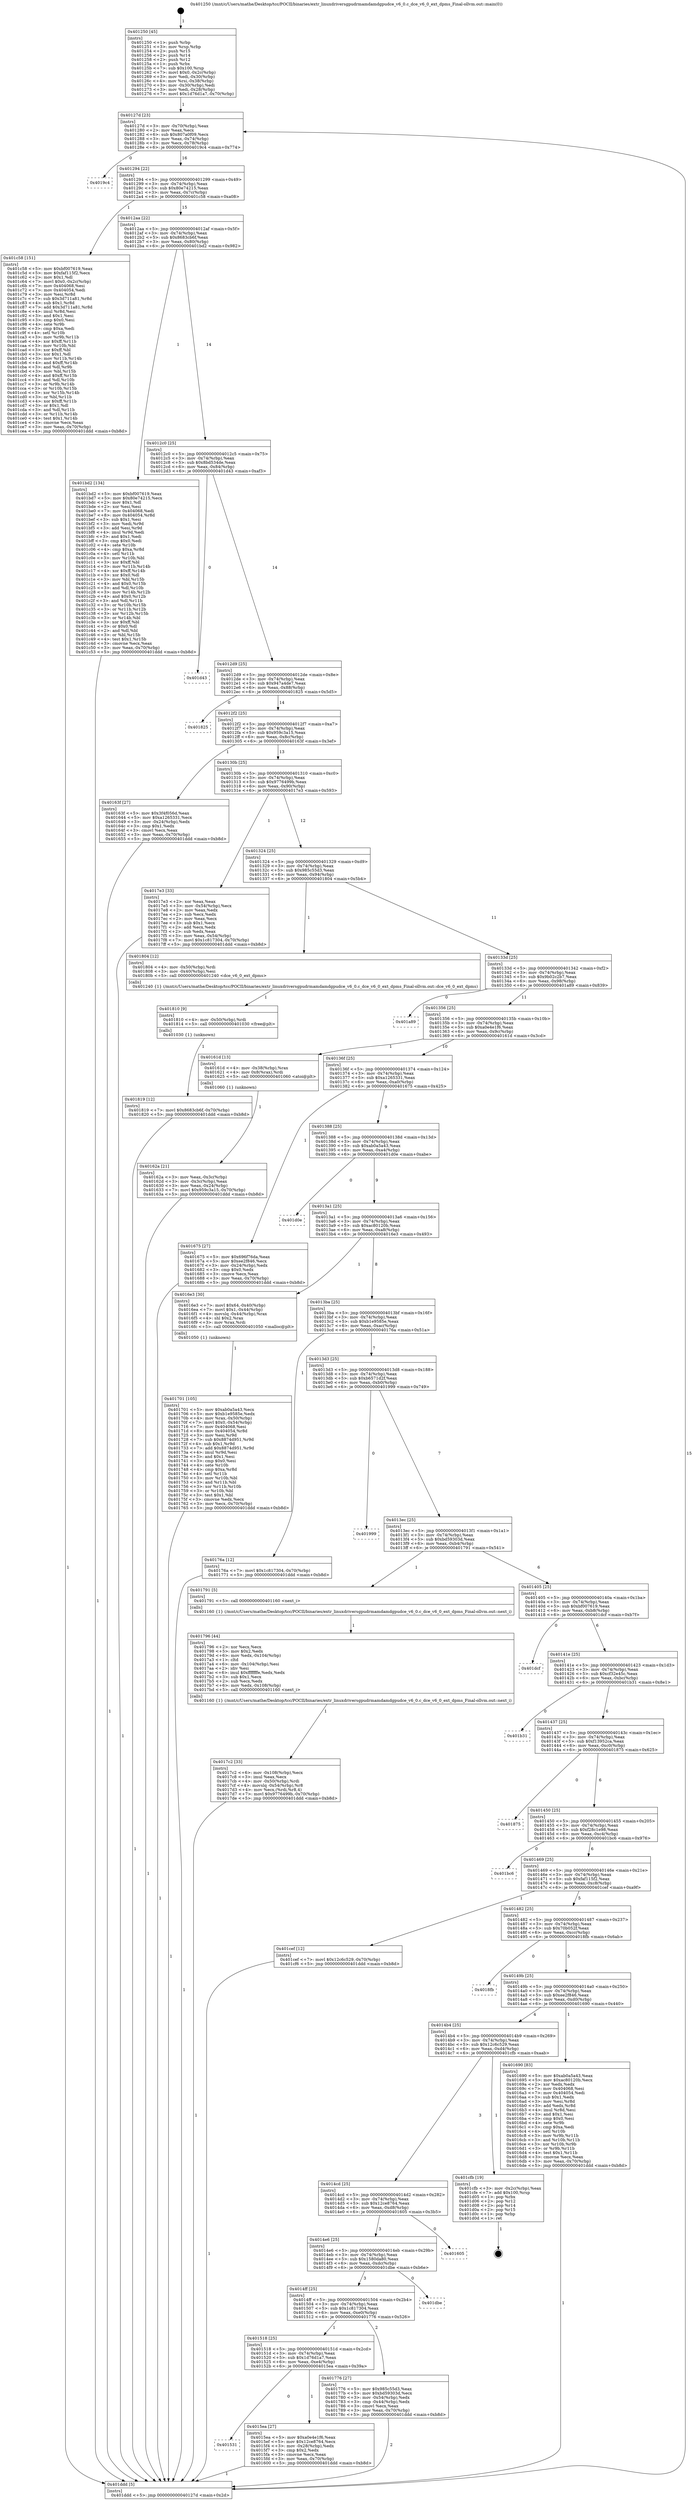 digraph "0x401250" {
  label = "0x401250 (/mnt/c/Users/mathe/Desktop/tcc/POCII/binaries/extr_linuxdriversgpudrmamdamdgpudce_v6_0.c_dce_v6_0_ext_dpms_Final-ollvm.out::main(0))"
  labelloc = "t"
  node[shape=record]

  Entry [label="",width=0.3,height=0.3,shape=circle,fillcolor=black,style=filled]
  "0x40127d" [label="{
     0x40127d [23]\l
     | [instrs]\l
     &nbsp;&nbsp;0x40127d \<+3\>: mov -0x70(%rbp),%eax\l
     &nbsp;&nbsp;0x401280 \<+2\>: mov %eax,%ecx\l
     &nbsp;&nbsp;0x401282 \<+6\>: sub $0x807a0f09,%ecx\l
     &nbsp;&nbsp;0x401288 \<+3\>: mov %eax,-0x74(%rbp)\l
     &nbsp;&nbsp;0x40128b \<+3\>: mov %ecx,-0x78(%rbp)\l
     &nbsp;&nbsp;0x40128e \<+6\>: je 00000000004019c4 \<main+0x774\>\l
  }"]
  "0x4019c4" [label="{
     0x4019c4\l
  }", style=dashed]
  "0x401294" [label="{
     0x401294 [22]\l
     | [instrs]\l
     &nbsp;&nbsp;0x401294 \<+5\>: jmp 0000000000401299 \<main+0x49\>\l
     &nbsp;&nbsp;0x401299 \<+3\>: mov -0x74(%rbp),%eax\l
     &nbsp;&nbsp;0x40129c \<+5\>: sub $0x80e74215,%eax\l
     &nbsp;&nbsp;0x4012a1 \<+3\>: mov %eax,-0x7c(%rbp)\l
     &nbsp;&nbsp;0x4012a4 \<+6\>: je 0000000000401c58 \<main+0xa08\>\l
  }"]
  Exit [label="",width=0.3,height=0.3,shape=circle,fillcolor=black,style=filled,peripheries=2]
  "0x401c58" [label="{
     0x401c58 [151]\l
     | [instrs]\l
     &nbsp;&nbsp;0x401c58 \<+5\>: mov $0xbf007619,%eax\l
     &nbsp;&nbsp;0x401c5d \<+5\>: mov $0xfaf115f2,%ecx\l
     &nbsp;&nbsp;0x401c62 \<+2\>: mov $0x1,%dl\l
     &nbsp;&nbsp;0x401c64 \<+7\>: movl $0x0,-0x2c(%rbp)\l
     &nbsp;&nbsp;0x401c6b \<+7\>: mov 0x404068,%esi\l
     &nbsp;&nbsp;0x401c72 \<+7\>: mov 0x404054,%edi\l
     &nbsp;&nbsp;0x401c79 \<+3\>: mov %esi,%r8d\l
     &nbsp;&nbsp;0x401c7c \<+7\>: sub $0x3d711a81,%r8d\l
     &nbsp;&nbsp;0x401c83 \<+4\>: sub $0x1,%r8d\l
     &nbsp;&nbsp;0x401c87 \<+7\>: add $0x3d711a81,%r8d\l
     &nbsp;&nbsp;0x401c8e \<+4\>: imul %r8d,%esi\l
     &nbsp;&nbsp;0x401c92 \<+3\>: and $0x1,%esi\l
     &nbsp;&nbsp;0x401c95 \<+3\>: cmp $0x0,%esi\l
     &nbsp;&nbsp;0x401c98 \<+4\>: sete %r9b\l
     &nbsp;&nbsp;0x401c9c \<+3\>: cmp $0xa,%edi\l
     &nbsp;&nbsp;0x401c9f \<+4\>: setl %r10b\l
     &nbsp;&nbsp;0x401ca3 \<+3\>: mov %r9b,%r11b\l
     &nbsp;&nbsp;0x401ca6 \<+4\>: xor $0xff,%r11b\l
     &nbsp;&nbsp;0x401caa \<+3\>: mov %r10b,%bl\l
     &nbsp;&nbsp;0x401cad \<+3\>: xor $0xff,%bl\l
     &nbsp;&nbsp;0x401cb0 \<+3\>: xor $0x1,%dl\l
     &nbsp;&nbsp;0x401cb3 \<+3\>: mov %r11b,%r14b\l
     &nbsp;&nbsp;0x401cb6 \<+4\>: and $0xff,%r14b\l
     &nbsp;&nbsp;0x401cba \<+3\>: and %dl,%r9b\l
     &nbsp;&nbsp;0x401cbd \<+3\>: mov %bl,%r15b\l
     &nbsp;&nbsp;0x401cc0 \<+4\>: and $0xff,%r15b\l
     &nbsp;&nbsp;0x401cc4 \<+3\>: and %dl,%r10b\l
     &nbsp;&nbsp;0x401cc7 \<+3\>: or %r9b,%r14b\l
     &nbsp;&nbsp;0x401cca \<+3\>: or %r10b,%r15b\l
     &nbsp;&nbsp;0x401ccd \<+3\>: xor %r15b,%r14b\l
     &nbsp;&nbsp;0x401cd0 \<+3\>: or %bl,%r11b\l
     &nbsp;&nbsp;0x401cd3 \<+4\>: xor $0xff,%r11b\l
     &nbsp;&nbsp;0x401cd7 \<+3\>: or $0x1,%dl\l
     &nbsp;&nbsp;0x401cda \<+3\>: and %dl,%r11b\l
     &nbsp;&nbsp;0x401cdd \<+3\>: or %r11b,%r14b\l
     &nbsp;&nbsp;0x401ce0 \<+4\>: test $0x1,%r14b\l
     &nbsp;&nbsp;0x401ce4 \<+3\>: cmovne %ecx,%eax\l
     &nbsp;&nbsp;0x401ce7 \<+3\>: mov %eax,-0x70(%rbp)\l
     &nbsp;&nbsp;0x401cea \<+5\>: jmp 0000000000401ddd \<main+0xb8d\>\l
  }"]
  "0x4012aa" [label="{
     0x4012aa [22]\l
     | [instrs]\l
     &nbsp;&nbsp;0x4012aa \<+5\>: jmp 00000000004012af \<main+0x5f\>\l
     &nbsp;&nbsp;0x4012af \<+3\>: mov -0x74(%rbp),%eax\l
     &nbsp;&nbsp;0x4012b2 \<+5\>: sub $0x8683cb6f,%eax\l
     &nbsp;&nbsp;0x4012b7 \<+3\>: mov %eax,-0x80(%rbp)\l
     &nbsp;&nbsp;0x4012ba \<+6\>: je 0000000000401bd2 \<main+0x982\>\l
  }"]
  "0x401819" [label="{
     0x401819 [12]\l
     | [instrs]\l
     &nbsp;&nbsp;0x401819 \<+7\>: movl $0x8683cb6f,-0x70(%rbp)\l
     &nbsp;&nbsp;0x401820 \<+5\>: jmp 0000000000401ddd \<main+0xb8d\>\l
  }"]
  "0x401bd2" [label="{
     0x401bd2 [134]\l
     | [instrs]\l
     &nbsp;&nbsp;0x401bd2 \<+5\>: mov $0xbf007619,%eax\l
     &nbsp;&nbsp;0x401bd7 \<+5\>: mov $0x80e74215,%ecx\l
     &nbsp;&nbsp;0x401bdc \<+2\>: mov $0x1,%dl\l
     &nbsp;&nbsp;0x401bde \<+2\>: xor %esi,%esi\l
     &nbsp;&nbsp;0x401be0 \<+7\>: mov 0x404068,%edi\l
     &nbsp;&nbsp;0x401be7 \<+8\>: mov 0x404054,%r8d\l
     &nbsp;&nbsp;0x401bef \<+3\>: sub $0x1,%esi\l
     &nbsp;&nbsp;0x401bf2 \<+3\>: mov %edi,%r9d\l
     &nbsp;&nbsp;0x401bf5 \<+3\>: add %esi,%r9d\l
     &nbsp;&nbsp;0x401bf8 \<+4\>: imul %r9d,%edi\l
     &nbsp;&nbsp;0x401bfc \<+3\>: and $0x1,%edi\l
     &nbsp;&nbsp;0x401bff \<+3\>: cmp $0x0,%edi\l
     &nbsp;&nbsp;0x401c02 \<+4\>: sete %r10b\l
     &nbsp;&nbsp;0x401c06 \<+4\>: cmp $0xa,%r8d\l
     &nbsp;&nbsp;0x401c0a \<+4\>: setl %r11b\l
     &nbsp;&nbsp;0x401c0e \<+3\>: mov %r10b,%bl\l
     &nbsp;&nbsp;0x401c11 \<+3\>: xor $0xff,%bl\l
     &nbsp;&nbsp;0x401c14 \<+3\>: mov %r11b,%r14b\l
     &nbsp;&nbsp;0x401c17 \<+4\>: xor $0xff,%r14b\l
     &nbsp;&nbsp;0x401c1b \<+3\>: xor $0x0,%dl\l
     &nbsp;&nbsp;0x401c1e \<+3\>: mov %bl,%r15b\l
     &nbsp;&nbsp;0x401c21 \<+4\>: and $0x0,%r15b\l
     &nbsp;&nbsp;0x401c25 \<+3\>: and %dl,%r10b\l
     &nbsp;&nbsp;0x401c28 \<+3\>: mov %r14b,%r12b\l
     &nbsp;&nbsp;0x401c2b \<+4\>: and $0x0,%r12b\l
     &nbsp;&nbsp;0x401c2f \<+3\>: and %dl,%r11b\l
     &nbsp;&nbsp;0x401c32 \<+3\>: or %r10b,%r15b\l
     &nbsp;&nbsp;0x401c35 \<+3\>: or %r11b,%r12b\l
     &nbsp;&nbsp;0x401c38 \<+3\>: xor %r12b,%r15b\l
     &nbsp;&nbsp;0x401c3b \<+3\>: or %r14b,%bl\l
     &nbsp;&nbsp;0x401c3e \<+3\>: xor $0xff,%bl\l
     &nbsp;&nbsp;0x401c41 \<+3\>: or $0x0,%dl\l
     &nbsp;&nbsp;0x401c44 \<+2\>: and %dl,%bl\l
     &nbsp;&nbsp;0x401c46 \<+3\>: or %bl,%r15b\l
     &nbsp;&nbsp;0x401c49 \<+4\>: test $0x1,%r15b\l
     &nbsp;&nbsp;0x401c4d \<+3\>: cmovne %ecx,%eax\l
     &nbsp;&nbsp;0x401c50 \<+3\>: mov %eax,-0x70(%rbp)\l
     &nbsp;&nbsp;0x401c53 \<+5\>: jmp 0000000000401ddd \<main+0xb8d\>\l
  }"]
  "0x4012c0" [label="{
     0x4012c0 [25]\l
     | [instrs]\l
     &nbsp;&nbsp;0x4012c0 \<+5\>: jmp 00000000004012c5 \<main+0x75\>\l
     &nbsp;&nbsp;0x4012c5 \<+3\>: mov -0x74(%rbp),%eax\l
     &nbsp;&nbsp;0x4012c8 \<+5\>: sub $0x8bd534de,%eax\l
     &nbsp;&nbsp;0x4012cd \<+6\>: mov %eax,-0x84(%rbp)\l
     &nbsp;&nbsp;0x4012d3 \<+6\>: je 0000000000401d43 \<main+0xaf3\>\l
  }"]
  "0x401810" [label="{
     0x401810 [9]\l
     | [instrs]\l
     &nbsp;&nbsp;0x401810 \<+4\>: mov -0x50(%rbp),%rdi\l
     &nbsp;&nbsp;0x401814 \<+5\>: call 0000000000401030 \<free@plt\>\l
     | [calls]\l
     &nbsp;&nbsp;0x401030 \{1\} (unknown)\l
  }"]
  "0x401d43" [label="{
     0x401d43\l
  }", style=dashed]
  "0x4012d9" [label="{
     0x4012d9 [25]\l
     | [instrs]\l
     &nbsp;&nbsp;0x4012d9 \<+5\>: jmp 00000000004012de \<main+0x8e\>\l
     &nbsp;&nbsp;0x4012de \<+3\>: mov -0x74(%rbp),%eax\l
     &nbsp;&nbsp;0x4012e1 \<+5\>: sub $0x947a4de7,%eax\l
     &nbsp;&nbsp;0x4012e6 \<+6\>: mov %eax,-0x88(%rbp)\l
     &nbsp;&nbsp;0x4012ec \<+6\>: je 0000000000401825 \<main+0x5d5\>\l
  }"]
  "0x4017c2" [label="{
     0x4017c2 [33]\l
     | [instrs]\l
     &nbsp;&nbsp;0x4017c2 \<+6\>: mov -0x108(%rbp),%ecx\l
     &nbsp;&nbsp;0x4017c8 \<+3\>: imul %eax,%ecx\l
     &nbsp;&nbsp;0x4017cb \<+4\>: mov -0x50(%rbp),%rdi\l
     &nbsp;&nbsp;0x4017cf \<+4\>: movslq -0x54(%rbp),%r8\l
     &nbsp;&nbsp;0x4017d3 \<+4\>: mov %ecx,(%rdi,%r8,4)\l
     &nbsp;&nbsp;0x4017d7 \<+7\>: movl $0x9776499b,-0x70(%rbp)\l
     &nbsp;&nbsp;0x4017de \<+5\>: jmp 0000000000401ddd \<main+0xb8d\>\l
  }"]
  "0x401825" [label="{
     0x401825\l
  }", style=dashed]
  "0x4012f2" [label="{
     0x4012f2 [25]\l
     | [instrs]\l
     &nbsp;&nbsp;0x4012f2 \<+5\>: jmp 00000000004012f7 \<main+0xa7\>\l
     &nbsp;&nbsp;0x4012f7 \<+3\>: mov -0x74(%rbp),%eax\l
     &nbsp;&nbsp;0x4012fa \<+5\>: sub $0x959c3a15,%eax\l
     &nbsp;&nbsp;0x4012ff \<+6\>: mov %eax,-0x8c(%rbp)\l
     &nbsp;&nbsp;0x401305 \<+6\>: je 000000000040163f \<main+0x3ef\>\l
  }"]
  "0x401796" [label="{
     0x401796 [44]\l
     | [instrs]\l
     &nbsp;&nbsp;0x401796 \<+2\>: xor %ecx,%ecx\l
     &nbsp;&nbsp;0x401798 \<+5\>: mov $0x2,%edx\l
     &nbsp;&nbsp;0x40179d \<+6\>: mov %edx,-0x104(%rbp)\l
     &nbsp;&nbsp;0x4017a3 \<+1\>: cltd\l
     &nbsp;&nbsp;0x4017a4 \<+6\>: mov -0x104(%rbp),%esi\l
     &nbsp;&nbsp;0x4017aa \<+2\>: idiv %esi\l
     &nbsp;&nbsp;0x4017ac \<+6\>: imul $0xfffffffe,%edx,%edx\l
     &nbsp;&nbsp;0x4017b2 \<+3\>: sub $0x1,%ecx\l
     &nbsp;&nbsp;0x4017b5 \<+2\>: sub %ecx,%edx\l
     &nbsp;&nbsp;0x4017b7 \<+6\>: mov %edx,-0x108(%rbp)\l
     &nbsp;&nbsp;0x4017bd \<+5\>: call 0000000000401160 \<next_i\>\l
     | [calls]\l
     &nbsp;&nbsp;0x401160 \{1\} (/mnt/c/Users/mathe/Desktop/tcc/POCII/binaries/extr_linuxdriversgpudrmamdamdgpudce_v6_0.c_dce_v6_0_ext_dpms_Final-ollvm.out::next_i)\l
  }"]
  "0x40163f" [label="{
     0x40163f [27]\l
     | [instrs]\l
     &nbsp;&nbsp;0x40163f \<+5\>: mov $0x3f4f056d,%eax\l
     &nbsp;&nbsp;0x401644 \<+5\>: mov $0xa1265331,%ecx\l
     &nbsp;&nbsp;0x401649 \<+3\>: mov -0x24(%rbp),%edx\l
     &nbsp;&nbsp;0x40164c \<+3\>: cmp $0x1,%edx\l
     &nbsp;&nbsp;0x40164f \<+3\>: cmovl %ecx,%eax\l
     &nbsp;&nbsp;0x401652 \<+3\>: mov %eax,-0x70(%rbp)\l
     &nbsp;&nbsp;0x401655 \<+5\>: jmp 0000000000401ddd \<main+0xb8d\>\l
  }"]
  "0x40130b" [label="{
     0x40130b [25]\l
     | [instrs]\l
     &nbsp;&nbsp;0x40130b \<+5\>: jmp 0000000000401310 \<main+0xc0\>\l
     &nbsp;&nbsp;0x401310 \<+3\>: mov -0x74(%rbp),%eax\l
     &nbsp;&nbsp;0x401313 \<+5\>: sub $0x9776499b,%eax\l
     &nbsp;&nbsp;0x401318 \<+6\>: mov %eax,-0x90(%rbp)\l
     &nbsp;&nbsp;0x40131e \<+6\>: je 00000000004017e3 \<main+0x593\>\l
  }"]
  "0x401701" [label="{
     0x401701 [105]\l
     | [instrs]\l
     &nbsp;&nbsp;0x401701 \<+5\>: mov $0xab0a5a43,%ecx\l
     &nbsp;&nbsp;0x401706 \<+5\>: mov $0xb1e9585e,%edx\l
     &nbsp;&nbsp;0x40170b \<+4\>: mov %rax,-0x50(%rbp)\l
     &nbsp;&nbsp;0x40170f \<+7\>: movl $0x0,-0x54(%rbp)\l
     &nbsp;&nbsp;0x401716 \<+7\>: mov 0x404068,%esi\l
     &nbsp;&nbsp;0x40171d \<+8\>: mov 0x404054,%r8d\l
     &nbsp;&nbsp;0x401725 \<+3\>: mov %esi,%r9d\l
     &nbsp;&nbsp;0x401728 \<+7\>: sub $0x8874d951,%r9d\l
     &nbsp;&nbsp;0x40172f \<+4\>: sub $0x1,%r9d\l
     &nbsp;&nbsp;0x401733 \<+7\>: add $0x8874d951,%r9d\l
     &nbsp;&nbsp;0x40173a \<+4\>: imul %r9d,%esi\l
     &nbsp;&nbsp;0x40173e \<+3\>: and $0x1,%esi\l
     &nbsp;&nbsp;0x401741 \<+3\>: cmp $0x0,%esi\l
     &nbsp;&nbsp;0x401744 \<+4\>: sete %r10b\l
     &nbsp;&nbsp;0x401748 \<+4\>: cmp $0xa,%r8d\l
     &nbsp;&nbsp;0x40174c \<+4\>: setl %r11b\l
     &nbsp;&nbsp;0x401750 \<+3\>: mov %r10b,%bl\l
     &nbsp;&nbsp;0x401753 \<+3\>: and %r11b,%bl\l
     &nbsp;&nbsp;0x401756 \<+3\>: xor %r11b,%r10b\l
     &nbsp;&nbsp;0x401759 \<+3\>: or %r10b,%bl\l
     &nbsp;&nbsp;0x40175c \<+3\>: test $0x1,%bl\l
     &nbsp;&nbsp;0x40175f \<+3\>: cmovne %edx,%ecx\l
     &nbsp;&nbsp;0x401762 \<+3\>: mov %ecx,-0x70(%rbp)\l
     &nbsp;&nbsp;0x401765 \<+5\>: jmp 0000000000401ddd \<main+0xb8d\>\l
  }"]
  "0x4017e3" [label="{
     0x4017e3 [33]\l
     | [instrs]\l
     &nbsp;&nbsp;0x4017e3 \<+2\>: xor %eax,%eax\l
     &nbsp;&nbsp;0x4017e5 \<+3\>: mov -0x54(%rbp),%ecx\l
     &nbsp;&nbsp;0x4017e8 \<+2\>: mov %eax,%edx\l
     &nbsp;&nbsp;0x4017ea \<+2\>: sub %ecx,%edx\l
     &nbsp;&nbsp;0x4017ec \<+2\>: mov %eax,%ecx\l
     &nbsp;&nbsp;0x4017ee \<+3\>: sub $0x1,%ecx\l
     &nbsp;&nbsp;0x4017f1 \<+2\>: add %ecx,%edx\l
     &nbsp;&nbsp;0x4017f3 \<+2\>: sub %edx,%eax\l
     &nbsp;&nbsp;0x4017f5 \<+3\>: mov %eax,-0x54(%rbp)\l
     &nbsp;&nbsp;0x4017f8 \<+7\>: movl $0x1c817304,-0x70(%rbp)\l
     &nbsp;&nbsp;0x4017ff \<+5\>: jmp 0000000000401ddd \<main+0xb8d\>\l
  }"]
  "0x401324" [label="{
     0x401324 [25]\l
     | [instrs]\l
     &nbsp;&nbsp;0x401324 \<+5\>: jmp 0000000000401329 \<main+0xd9\>\l
     &nbsp;&nbsp;0x401329 \<+3\>: mov -0x74(%rbp),%eax\l
     &nbsp;&nbsp;0x40132c \<+5\>: sub $0x985c55d3,%eax\l
     &nbsp;&nbsp;0x401331 \<+6\>: mov %eax,-0x94(%rbp)\l
     &nbsp;&nbsp;0x401337 \<+6\>: je 0000000000401804 \<main+0x5b4\>\l
  }"]
  "0x40162a" [label="{
     0x40162a [21]\l
     | [instrs]\l
     &nbsp;&nbsp;0x40162a \<+3\>: mov %eax,-0x3c(%rbp)\l
     &nbsp;&nbsp;0x40162d \<+3\>: mov -0x3c(%rbp),%eax\l
     &nbsp;&nbsp;0x401630 \<+3\>: mov %eax,-0x24(%rbp)\l
     &nbsp;&nbsp;0x401633 \<+7\>: movl $0x959c3a15,-0x70(%rbp)\l
     &nbsp;&nbsp;0x40163a \<+5\>: jmp 0000000000401ddd \<main+0xb8d\>\l
  }"]
  "0x401804" [label="{
     0x401804 [12]\l
     | [instrs]\l
     &nbsp;&nbsp;0x401804 \<+4\>: mov -0x50(%rbp),%rdi\l
     &nbsp;&nbsp;0x401808 \<+3\>: mov -0x40(%rbp),%esi\l
     &nbsp;&nbsp;0x40180b \<+5\>: call 0000000000401240 \<dce_v6_0_ext_dpms\>\l
     | [calls]\l
     &nbsp;&nbsp;0x401240 \{1\} (/mnt/c/Users/mathe/Desktop/tcc/POCII/binaries/extr_linuxdriversgpudrmamdamdgpudce_v6_0.c_dce_v6_0_ext_dpms_Final-ollvm.out::dce_v6_0_ext_dpms)\l
  }"]
  "0x40133d" [label="{
     0x40133d [25]\l
     | [instrs]\l
     &nbsp;&nbsp;0x40133d \<+5\>: jmp 0000000000401342 \<main+0xf2\>\l
     &nbsp;&nbsp;0x401342 \<+3\>: mov -0x74(%rbp),%eax\l
     &nbsp;&nbsp;0x401345 \<+5\>: sub $0x9b02c2b7,%eax\l
     &nbsp;&nbsp;0x40134a \<+6\>: mov %eax,-0x98(%rbp)\l
     &nbsp;&nbsp;0x401350 \<+6\>: je 0000000000401a89 \<main+0x839\>\l
  }"]
  "0x401250" [label="{
     0x401250 [45]\l
     | [instrs]\l
     &nbsp;&nbsp;0x401250 \<+1\>: push %rbp\l
     &nbsp;&nbsp;0x401251 \<+3\>: mov %rsp,%rbp\l
     &nbsp;&nbsp;0x401254 \<+2\>: push %r15\l
     &nbsp;&nbsp;0x401256 \<+2\>: push %r14\l
     &nbsp;&nbsp;0x401258 \<+2\>: push %r12\l
     &nbsp;&nbsp;0x40125a \<+1\>: push %rbx\l
     &nbsp;&nbsp;0x40125b \<+7\>: sub $0x100,%rsp\l
     &nbsp;&nbsp;0x401262 \<+7\>: movl $0x0,-0x2c(%rbp)\l
     &nbsp;&nbsp;0x401269 \<+3\>: mov %edi,-0x30(%rbp)\l
     &nbsp;&nbsp;0x40126c \<+4\>: mov %rsi,-0x38(%rbp)\l
     &nbsp;&nbsp;0x401270 \<+3\>: mov -0x30(%rbp),%edi\l
     &nbsp;&nbsp;0x401273 \<+3\>: mov %edi,-0x28(%rbp)\l
     &nbsp;&nbsp;0x401276 \<+7\>: movl $0x1d76d1a7,-0x70(%rbp)\l
  }"]
  "0x401a89" [label="{
     0x401a89\l
  }", style=dashed]
  "0x401356" [label="{
     0x401356 [25]\l
     | [instrs]\l
     &nbsp;&nbsp;0x401356 \<+5\>: jmp 000000000040135b \<main+0x10b\>\l
     &nbsp;&nbsp;0x40135b \<+3\>: mov -0x74(%rbp),%eax\l
     &nbsp;&nbsp;0x40135e \<+5\>: sub $0xa0e4e1f6,%eax\l
     &nbsp;&nbsp;0x401363 \<+6\>: mov %eax,-0x9c(%rbp)\l
     &nbsp;&nbsp;0x401369 \<+6\>: je 000000000040161d \<main+0x3cd\>\l
  }"]
  "0x401ddd" [label="{
     0x401ddd [5]\l
     | [instrs]\l
     &nbsp;&nbsp;0x401ddd \<+5\>: jmp 000000000040127d \<main+0x2d\>\l
  }"]
  "0x40161d" [label="{
     0x40161d [13]\l
     | [instrs]\l
     &nbsp;&nbsp;0x40161d \<+4\>: mov -0x38(%rbp),%rax\l
     &nbsp;&nbsp;0x401621 \<+4\>: mov 0x8(%rax),%rdi\l
     &nbsp;&nbsp;0x401625 \<+5\>: call 0000000000401060 \<atoi@plt\>\l
     | [calls]\l
     &nbsp;&nbsp;0x401060 \{1\} (unknown)\l
  }"]
  "0x40136f" [label="{
     0x40136f [25]\l
     | [instrs]\l
     &nbsp;&nbsp;0x40136f \<+5\>: jmp 0000000000401374 \<main+0x124\>\l
     &nbsp;&nbsp;0x401374 \<+3\>: mov -0x74(%rbp),%eax\l
     &nbsp;&nbsp;0x401377 \<+5\>: sub $0xa1265331,%eax\l
     &nbsp;&nbsp;0x40137c \<+6\>: mov %eax,-0xa0(%rbp)\l
     &nbsp;&nbsp;0x401382 \<+6\>: je 0000000000401675 \<main+0x425\>\l
  }"]
  "0x401531" [label="{
     0x401531\l
  }", style=dashed]
  "0x401675" [label="{
     0x401675 [27]\l
     | [instrs]\l
     &nbsp;&nbsp;0x401675 \<+5\>: mov $0x696f76da,%eax\l
     &nbsp;&nbsp;0x40167a \<+5\>: mov $0xee2f846,%ecx\l
     &nbsp;&nbsp;0x40167f \<+3\>: mov -0x24(%rbp),%edx\l
     &nbsp;&nbsp;0x401682 \<+3\>: cmp $0x0,%edx\l
     &nbsp;&nbsp;0x401685 \<+3\>: cmove %ecx,%eax\l
     &nbsp;&nbsp;0x401688 \<+3\>: mov %eax,-0x70(%rbp)\l
     &nbsp;&nbsp;0x40168b \<+5\>: jmp 0000000000401ddd \<main+0xb8d\>\l
  }"]
  "0x401388" [label="{
     0x401388 [25]\l
     | [instrs]\l
     &nbsp;&nbsp;0x401388 \<+5\>: jmp 000000000040138d \<main+0x13d\>\l
     &nbsp;&nbsp;0x40138d \<+3\>: mov -0x74(%rbp),%eax\l
     &nbsp;&nbsp;0x401390 \<+5\>: sub $0xab0a5a43,%eax\l
     &nbsp;&nbsp;0x401395 \<+6\>: mov %eax,-0xa4(%rbp)\l
     &nbsp;&nbsp;0x40139b \<+6\>: je 0000000000401d0e \<main+0xabe\>\l
  }"]
  "0x4015ea" [label="{
     0x4015ea [27]\l
     | [instrs]\l
     &nbsp;&nbsp;0x4015ea \<+5\>: mov $0xa0e4e1f6,%eax\l
     &nbsp;&nbsp;0x4015ef \<+5\>: mov $0x12ce8764,%ecx\l
     &nbsp;&nbsp;0x4015f4 \<+3\>: mov -0x28(%rbp),%edx\l
     &nbsp;&nbsp;0x4015f7 \<+3\>: cmp $0x2,%edx\l
     &nbsp;&nbsp;0x4015fa \<+3\>: cmovne %ecx,%eax\l
     &nbsp;&nbsp;0x4015fd \<+3\>: mov %eax,-0x70(%rbp)\l
     &nbsp;&nbsp;0x401600 \<+5\>: jmp 0000000000401ddd \<main+0xb8d\>\l
  }"]
  "0x401d0e" [label="{
     0x401d0e\l
  }", style=dashed]
  "0x4013a1" [label="{
     0x4013a1 [25]\l
     | [instrs]\l
     &nbsp;&nbsp;0x4013a1 \<+5\>: jmp 00000000004013a6 \<main+0x156\>\l
     &nbsp;&nbsp;0x4013a6 \<+3\>: mov -0x74(%rbp),%eax\l
     &nbsp;&nbsp;0x4013a9 \<+5\>: sub $0xac80120b,%eax\l
     &nbsp;&nbsp;0x4013ae \<+6\>: mov %eax,-0xa8(%rbp)\l
     &nbsp;&nbsp;0x4013b4 \<+6\>: je 00000000004016e3 \<main+0x493\>\l
  }"]
  "0x401518" [label="{
     0x401518 [25]\l
     | [instrs]\l
     &nbsp;&nbsp;0x401518 \<+5\>: jmp 000000000040151d \<main+0x2cd\>\l
     &nbsp;&nbsp;0x40151d \<+3\>: mov -0x74(%rbp),%eax\l
     &nbsp;&nbsp;0x401520 \<+5\>: sub $0x1d76d1a7,%eax\l
     &nbsp;&nbsp;0x401525 \<+6\>: mov %eax,-0xe4(%rbp)\l
     &nbsp;&nbsp;0x40152b \<+6\>: je 00000000004015ea \<main+0x39a\>\l
  }"]
  "0x4016e3" [label="{
     0x4016e3 [30]\l
     | [instrs]\l
     &nbsp;&nbsp;0x4016e3 \<+7\>: movl $0x64,-0x40(%rbp)\l
     &nbsp;&nbsp;0x4016ea \<+7\>: movl $0x1,-0x44(%rbp)\l
     &nbsp;&nbsp;0x4016f1 \<+4\>: movslq -0x44(%rbp),%rax\l
     &nbsp;&nbsp;0x4016f5 \<+4\>: shl $0x2,%rax\l
     &nbsp;&nbsp;0x4016f9 \<+3\>: mov %rax,%rdi\l
     &nbsp;&nbsp;0x4016fc \<+5\>: call 0000000000401050 \<malloc@plt\>\l
     | [calls]\l
     &nbsp;&nbsp;0x401050 \{1\} (unknown)\l
  }"]
  "0x4013ba" [label="{
     0x4013ba [25]\l
     | [instrs]\l
     &nbsp;&nbsp;0x4013ba \<+5\>: jmp 00000000004013bf \<main+0x16f\>\l
     &nbsp;&nbsp;0x4013bf \<+3\>: mov -0x74(%rbp),%eax\l
     &nbsp;&nbsp;0x4013c2 \<+5\>: sub $0xb1e9585e,%eax\l
     &nbsp;&nbsp;0x4013c7 \<+6\>: mov %eax,-0xac(%rbp)\l
     &nbsp;&nbsp;0x4013cd \<+6\>: je 000000000040176a \<main+0x51a\>\l
  }"]
  "0x401776" [label="{
     0x401776 [27]\l
     | [instrs]\l
     &nbsp;&nbsp;0x401776 \<+5\>: mov $0x985c55d3,%eax\l
     &nbsp;&nbsp;0x40177b \<+5\>: mov $0xbd59303d,%ecx\l
     &nbsp;&nbsp;0x401780 \<+3\>: mov -0x54(%rbp),%edx\l
     &nbsp;&nbsp;0x401783 \<+3\>: cmp -0x44(%rbp),%edx\l
     &nbsp;&nbsp;0x401786 \<+3\>: cmovl %ecx,%eax\l
     &nbsp;&nbsp;0x401789 \<+3\>: mov %eax,-0x70(%rbp)\l
     &nbsp;&nbsp;0x40178c \<+5\>: jmp 0000000000401ddd \<main+0xb8d\>\l
  }"]
  "0x40176a" [label="{
     0x40176a [12]\l
     | [instrs]\l
     &nbsp;&nbsp;0x40176a \<+7\>: movl $0x1c817304,-0x70(%rbp)\l
     &nbsp;&nbsp;0x401771 \<+5\>: jmp 0000000000401ddd \<main+0xb8d\>\l
  }"]
  "0x4013d3" [label="{
     0x4013d3 [25]\l
     | [instrs]\l
     &nbsp;&nbsp;0x4013d3 \<+5\>: jmp 00000000004013d8 \<main+0x188\>\l
     &nbsp;&nbsp;0x4013d8 \<+3\>: mov -0x74(%rbp),%eax\l
     &nbsp;&nbsp;0x4013db \<+5\>: sub $0xb6571d2f,%eax\l
     &nbsp;&nbsp;0x4013e0 \<+6\>: mov %eax,-0xb0(%rbp)\l
     &nbsp;&nbsp;0x4013e6 \<+6\>: je 0000000000401999 \<main+0x749\>\l
  }"]
  "0x4014ff" [label="{
     0x4014ff [25]\l
     | [instrs]\l
     &nbsp;&nbsp;0x4014ff \<+5\>: jmp 0000000000401504 \<main+0x2b4\>\l
     &nbsp;&nbsp;0x401504 \<+3\>: mov -0x74(%rbp),%eax\l
     &nbsp;&nbsp;0x401507 \<+5\>: sub $0x1c817304,%eax\l
     &nbsp;&nbsp;0x40150c \<+6\>: mov %eax,-0xe0(%rbp)\l
     &nbsp;&nbsp;0x401512 \<+6\>: je 0000000000401776 \<main+0x526\>\l
  }"]
  "0x401999" [label="{
     0x401999\l
  }", style=dashed]
  "0x4013ec" [label="{
     0x4013ec [25]\l
     | [instrs]\l
     &nbsp;&nbsp;0x4013ec \<+5\>: jmp 00000000004013f1 \<main+0x1a1\>\l
     &nbsp;&nbsp;0x4013f1 \<+3\>: mov -0x74(%rbp),%eax\l
     &nbsp;&nbsp;0x4013f4 \<+5\>: sub $0xbd59303d,%eax\l
     &nbsp;&nbsp;0x4013f9 \<+6\>: mov %eax,-0xb4(%rbp)\l
     &nbsp;&nbsp;0x4013ff \<+6\>: je 0000000000401791 \<main+0x541\>\l
  }"]
  "0x401dbe" [label="{
     0x401dbe\l
  }", style=dashed]
  "0x401791" [label="{
     0x401791 [5]\l
     | [instrs]\l
     &nbsp;&nbsp;0x401791 \<+5\>: call 0000000000401160 \<next_i\>\l
     | [calls]\l
     &nbsp;&nbsp;0x401160 \{1\} (/mnt/c/Users/mathe/Desktop/tcc/POCII/binaries/extr_linuxdriversgpudrmamdamdgpudce_v6_0.c_dce_v6_0_ext_dpms_Final-ollvm.out::next_i)\l
  }"]
  "0x401405" [label="{
     0x401405 [25]\l
     | [instrs]\l
     &nbsp;&nbsp;0x401405 \<+5\>: jmp 000000000040140a \<main+0x1ba\>\l
     &nbsp;&nbsp;0x40140a \<+3\>: mov -0x74(%rbp),%eax\l
     &nbsp;&nbsp;0x40140d \<+5\>: sub $0xbf007619,%eax\l
     &nbsp;&nbsp;0x401412 \<+6\>: mov %eax,-0xb8(%rbp)\l
     &nbsp;&nbsp;0x401418 \<+6\>: je 0000000000401dcf \<main+0xb7f\>\l
  }"]
  "0x4014e6" [label="{
     0x4014e6 [25]\l
     | [instrs]\l
     &nbsp;&nbsp;0x4014e6 \<+5\>: jmp 00000000004014eb \<main+0x29b\>\l
     &nbsp;&nbsp;0x4014eb \<+3\>: mov -0x74(%rbp),%eax\l
     &nbsp;&nbsp;0x4014ee \<+5\>: sub $0x1580da80,%eax\l
     &nbsp;&nbsp;0x4014f3 \<+6\>: mov %eax,-0xdc(%rbp)\l
     &nbsp;&nbsp;0x4014f9 \<+6\>: je 0000000000401dbe \<main+0xb6e\>\l
  }"]
  "0x401dcf" [label="{
     0x401dcf\l
  }", style=dashed]
  "0x40141e" [label="{
     0x40141e [25]\l
     | [instrs]\l
     &nbsp;&nbsp;0x40141e \<+5\>: jmp 0000000000401423 \<main+0x1d3\>\l
     &nbsp;&nbsp;0x401423 \<+3\>: mov -0x74(%rbp),%eax\l
     &nbsp;&nbsp;0x401426 \<+5\>: sub $0xcf32e45c,%eax\l
     &nbsp;&nbsp;0x40142b \<+6\>: mov %eax,-0xbc(%rbp)\l
     &nbsp;&nbsp;0x401431 \<+6\>: je 0000000000401b31 \<main+0x8e1\>\l
  }"]
  "0x401605" [label="{
     0x401605\l
  }", style=dashed]
  "0x401b31" [label="{
     0x401b31\l
  }", style=dashed]
  "0x401437" [label="{
     0x401437 [25]\l
     | [instrs]\l
     &nbsp;&nbsp;0x401437 \<+5\>: jmp 000000000040143c \<main+0x1ec\>\l
     &nbsp;&nbsp;0x40143c \<+3\>: mov -0x74(%rbp),%eax\l
     &nbsp;&nbsp;0x40143f \<+5\>: sub $0xf13952ca,%eax\l
     &nbsp;&nbsp;0x401444 \<+6\>: mov %eax,-0xc0(%rbp)\l
     &nbsp;&nbsp;0x40144a \<+6\>: je 0000000000401875 \<main+0x625\>\l
  }"]
  "0x4014cd" [label="{
     0x4014cd [25]\l
     | [instrs]\l
     &nbsp;&nbsp;0x4014cd \<+5\>: jmp 00000000004014d2 \<main+0x282\>\l
     &nbsp;&nbsp;0x4014d2 \<+3\>: mov -0x74(%rbp),%eax\l
     &nbsp;&nbsp;0x4014d5 \<+5\>: sub $0x12ce8764,%eax\l
     &nbsp;&nbsp;0x4014da \<+6\>: mov %eax,-0xd8(%rbp)\l
     &nbsp;&nbsp;0x4014e0 \<+6\>: je 0000000000401605 \<main+0x3b5\>\l
  }"]
  "0x401875" [label="{
     0x401875\l
  }", style=dashed]
  "0x401450" [label="{
     0x401450 [25]\l
     | [instrs]\l
     &nbsp;&nbsp;0x401450 \<+5\>: jmp 0000000000401455 \<main+0x205\>\l
     &nbsp;&nbsp;0x401455 \<+3\>: mov -0x74(%rbp),%eax\l
     &nbsp;&nbsp;0x401458 \<+5\>: sub $0xf28c1e98,%eax\l
     &nbsp;&nbsp;0x40145d \<+6\>: mov %eax,-0xc4(%rbp)\l
     &nbsp;&nbsp;0x401463 \<+6\>: je 0000000000401bc6 \<main+0x976\>\l
  }"]
  "0x401cfb" [label="{
     0x401cfb [19]\l
     | [instrs]\l
     &nbsp;&nbsp;0x401cfb \<+3\>: mov -0x2c(%rbp),%eax\l
     &nbsp;&nbsp;0x401cfe \<+7\>: add $0x100,%rsp\l
     &nbsp;&nbsp;0x401d05 \<+1\>: pop %rbx\l
     &nbsp;&nbsp;0x401d06 \<+2\>: pop %r12\l
     &nbsp;&nbsp;0x401d08 \<+2\>: pop %r14\l
     &nbsp;&nbsp;0x401d0a \<+2\>: pop %r15\l
     &nbsp;&nbsp;0x401d0c \<+1\>: pop %rbp\l
     &nbsp;&nbsp;0x401d0d \<+1\>: ret\l
  }"]
  "0x401bc6" [label="{
     0x401bc6\l
  }", style=dashed]
  "0x401469" [label="{
     0x401469 [25]\l
     | [instrs]\l
     &nbsp;&nbsp;0x401469 \<+5\>: jmp 000000000040146e \<main+0x21e\>\l
     &nbsp;&nbsp;0x40146e \<+3\>: mov -0x74(%rbp),%eax\l
     &nbsp;&nbsp;0x401471 \<+5\>: sub $0xfaf115f2,%eax\l
     &nbsp;&nbsp;0x401476 \<+6\>: mov %eax,-0xc8(%rbp)\l
     &nbsp;&nbsp;0x40147c \<+6\>: je 0000000000401cef \<main+0xa9f\>\l
  }"]
  "0x4014b4" [label="{
     0x4014b4 [25]\l
     | [instrs]\l
     &nbsp;&nbsp;0x4014b4 \<+5\>: jmp 00000000004014b9 \<main+0x269\>\l
     &nbsp;&nbsp;0x4014b9 \<+3\>: mov -0x74(%rbp),%eax\l
     &nbsp;&nbsp;0x4014bc \<+5\>: sub $0x12c6c529,%eax\l
     &nbsp;&nbsp;0x4014c1 \<+6\>: mov %eax,-0xd4(%rbp)\l
     &nbsp;&nbsp;0x4014c7 \<+6\>: je 0000000000401cfb \<main+0xaab\>\l
  }"]
  "0x401cef" [label="{
     0x401cef [12]\l
     | [instrs]\l
     &nbsp;&nbsp;0x401cef \<+7\>: movl $0x12c6c529,-0x70(%rbp)\l
     &nbsp;&nbsp;0x401cf6 \<+5\>: jmp 0000000000401ddd \<main+0xb8d\>\l
  }"]
  "0x401482" [label="{
     0x401482 [25]\l
     | [instrs]\l
     &nbsp;&nbsp;0x401482 \<+5\>: jmp 0000000000401487 \<main+0x237\>\l
     &nbsp;&nbsp;0x401487 \<+3\>: mov -0x74(%rbp),%eax\l
     &nbsp;&nbsp;0x40148a \<+5\>: sub $0x70b052f,%eax\l
     &nbsp;&nbsp;0x40148f \<+6\>: mov %eax,-0xcc(%rbp)\l
     &nbsp;&nbsp;0x401495 \<+6\>: je 00000000004018fb \<main+0x6ab\>\l
  }"]
  "0x401690" [label="{
     0x401690 [83]\l
     | [instrs]\l
     &nbsp;&nbsp;0x401690 \<+5\>: mov $0xab0a5a43,%eax\l
     &nbsp;&nbsp;0x401695 \<+5\>: mov $0xac80120b,%ecx\l
     &nbsp;&nbsp;0x40169a \<+2\>: xor %edx,%edx\l
     &nbsp;&nbsp;0x40169c \<+7\>: mov 0x404068,%esi\l
     &nbsp;&nbsp;0x4016a3 \<+7\>: mov 0x404054,%edi\l
     &nbsp;&nbsp;0x4016aa \<+3\>: sub $0x1,%edx\l
     &nbsp;&nbsp;0x4016ad \<+3\>: mov %esi,%r8d\l
     &nbsp;&nbsp;0x4016b0 \<+3\>: add %edx,%r8d\l
     &nbsp;&nbsp;0x4016b3 \<+4\>: imul %r8d,%esi\l
     &nbsp;&nbsp;0x4016b7 \<+3\>: and $0x1,%esi\l
     &nbsp;&nbsp;0x4016ba \<+3\>: cmp $0x0,%esi\l
     &nbsp;&nbsp;0x4016bd \<+4\>: sete %r9b\l
     &nbsp;&nbsp;0x4016c1 \<+3\>: cmp $0xa,%edi\l
     &nbsp;&nbsp;0x4016c4 \<+4\>: setl %r10b\l
     &nbsp;&nbsp;0x4016c8 \<+3\>: mov %r9b,%r11b\l
     &nbsp;&nbsp;0x4016cb \<+3\>: and %r10b,%r11b\l
     &nbsp;&nbsp;0x4016ce \<+3\>: xor %r10b,%r9b\l
     &nbsp;&nbsp;0x4016d1 \<+3\>: or %r9b,%r11b\l
     &nbsp;&nbsp;0x4016d4 \<+4\>: test $0x1,%r11b\l
     &nbsp;&nbsp;0x4016d8 \<+3\>: cmovne %ecx,%eax\l
     &nbsp;&nbsp;0x4016db \<+3\>: mov %eax,-0x70(%rbp)\l
     &nbsp;&nbsp;0x4016de \<+5\>: jmp 0000000000401ddd \<main+0xb8d\>\l
  }"]
  "0x4018fb" [label="{
     0x4018fb\l
  }", style=dashed]
  "0x40149b" [label="{
     0x40149b [25]\l
     | [instrs]\l
     &nbsp;&nbsp;0x40149b \<+5\>: jmp 00000000004014a0 \<main+0x250\>\l
     &nbsp;&nbsp;0x4014a0 \<+3\>: mov -0x74(%rbp),%eax\l
     &nbsp;&nbsp;0x4014a3 \<+5\>: sub $0xee2f846,%eax\l
     &nbsp;&nbsp;0x4014a8 \<+6\>: mov %eax,-0xd0(%rbp)\l
     &nbsp;&nbsp;0x4014ae \<+6\>: je 0000000000401690 \<main+0x440\>\l
  }"]
  Entry -> "0x401250" [label=" 1"]
  "0x40127d" -> "0x4019c4" [label=" 0"]
  "0x40127d" -> "0x401294" [label=" 16"]
  "0x401cfb" -> Exit [label=" 1"]
  "0x401294" -> "0x401c58" [label=" 1"]
  "0x401294" -> "0x4012aa" [label=" 15"]
  "0x401cef" -> "0x401ddd" [label=" 1"]
  "0x4012aa" -> "0x401bd2" [label=" 1"]
  "0x4012aa" -> "0x4012c0" [label=" 14"]
  "0x401c58" -> "0x401ddd" [label=" 1"]
  "0x4012c0" -> "0x401d43" [label=" 0"]
  "0x4012c0" -> "0x4012d9" [label=" 14"]
  "0x401bd2" -> "0x401ddd" [label=" 1"]
  "0x4012d9" -> "0x401825" [label=" 0"]
  "0x4012d9" -> "0x4012f2" [label=" 14"]
  "0x401819" -> "0x401ddd" [label=" 1"]
  "0x4012f2" -> "0x40163f" [label=" 1"]
  "0x4012f2" -> "0x40130b" [label=" 13"]
  "0x401810" -> "0x401819" [label=" 1"]
  "0x40130b" -> "0x4017e3" [label=" 1"]
  "0x40130b" -> "0x401324" [label=" 12"]
  "0x401804" -> "0x401810" [label=" 1"]
  "0x401324" -> "0x401804" [label=" 1"]
  "0x401324" -> "0x40133d" [label=" 11"]
  "0x4017e3" -> "0x401ddd" [label=" 1"]
  "0x40133d" -> "0x401a89" [label=" 0"]
  "0x40133d" -> "0x401356" [label=" 11"]
  "0x4017c2" -> "0x401ddd" [label=" 1"]
  "0x401356" -> "0x40161d" [label=" 1"]
  "0x401356" -> "0x40136f" [label=" 10"]
  "0x401796" -> "0x4017c2" [label=" 1"]
  "0x40136f" -> "0x401675" [label=" 1"]
  "0x40136f" -> "0x401388" [label=" 9"]
  "0x401791" -> "0x401796" [label=" 1"]
  "0x401388" -> "0x401d0e" [label=" 0"]
  "0x401388" -> "0x4013a1" [label=" 9"]
  "0x401776" -> "0x401ddd" [label=" 2"]
  "0x4013a1" -> "0x4016e3" [label=" 1"]
  "0x4013a1" -> "0x4013ba" [label=" 8"]
  "0x401701" -> "0x401ddd" [label=" 1"]
  "0x4013ba" -> "0x40176a" [label=" 1"]
  "0x4013ba" -> "0x4013d3" [label=" 7"]
  "0x4016e3" -> "0x401701" [label=" 1"]
  "0x4013d3" -> "0x401999" [label=" 0"]
  "0x4013d3" -> "0x4013ec" [label=" 7"]
  "0x401675" -> "0x401ddd" [label=" 1"]
  "0x4013ec" -> "0x401791" [label=" 1"]
  "0x4013ec" -> "0x401405" [label=" 6"]
  "0x40163f" -> "0x401ddd" [label=" 1"]
  "0x401405" -> "0x401dcf" [label=" 0"]
  "0x401405" -> "0x40141e" [label=" 6"]
  "0x40161d" -> "0x40162a" [label=" 1"]
  "0x40141e" -> "0x401b31" [label=" 0"]
  "0x40141e" -> "0x401437" [label=" 6"]
  "0x401ddd" -> "0x40127d" [label=" 15"]
  "0x401437" -> "0x401875" [label=" 0"]
  "0x401437" -> "0x401450" [label=" 6"]
  "0x4015ea" -> "0x401ddd" [label=" 1"]
  "0x401450" -> "0x401bc6" [label=" 0"]
  "0x401450" -> "0x401469" [label=" 6"]
  "0x401518" -> "0x401531" [label=" 0"]
  "0x401469" -> "0x401cef" [label=" 1"]
  "0x401469" -> "0x401482" [label=" 5"]
  "0x40176a" -> "0x401ddd" [label=" 1"]
  "0x401482" -> "0x4018fb" [label=" 0"]
  "0x401482" -> "0x40149b" [label=" 5"]
  "0x4014ff" -> "0x401518" [label=" 1"]
  "0x40149b" -> "0x401690" [label=" 1"]
  "0x40149b" -> "0x4014b4" [label=" 4"]
  "0x401518" -> "0x4015ea" [label=" 1"]
  "0x4014b4" -> "0x401cfb" [label=" 1"]
  "0x4014b4" -> "0x4014cd" [label=" 3"]
  "0x401250" -> "0x40127d" [label=" 1"]
  "0x4014cd" -> "0x401605" [label=" 0"]
  "0x4014cd" -> "0x4014e6" [label=" 3"]
  "0x40162a" -> "0x401ddd" [label=" 1"]
  "0x4014e6" -> "0x401dbe" [label=" 0"]
  "0x4014e6" -> "0x4014ff" [label=" 3"]
  "0x401690" -> "0x401ddd" [label=" 1"]
  "0x4014ff" -> "0x401776" [label=" 2"]
}
